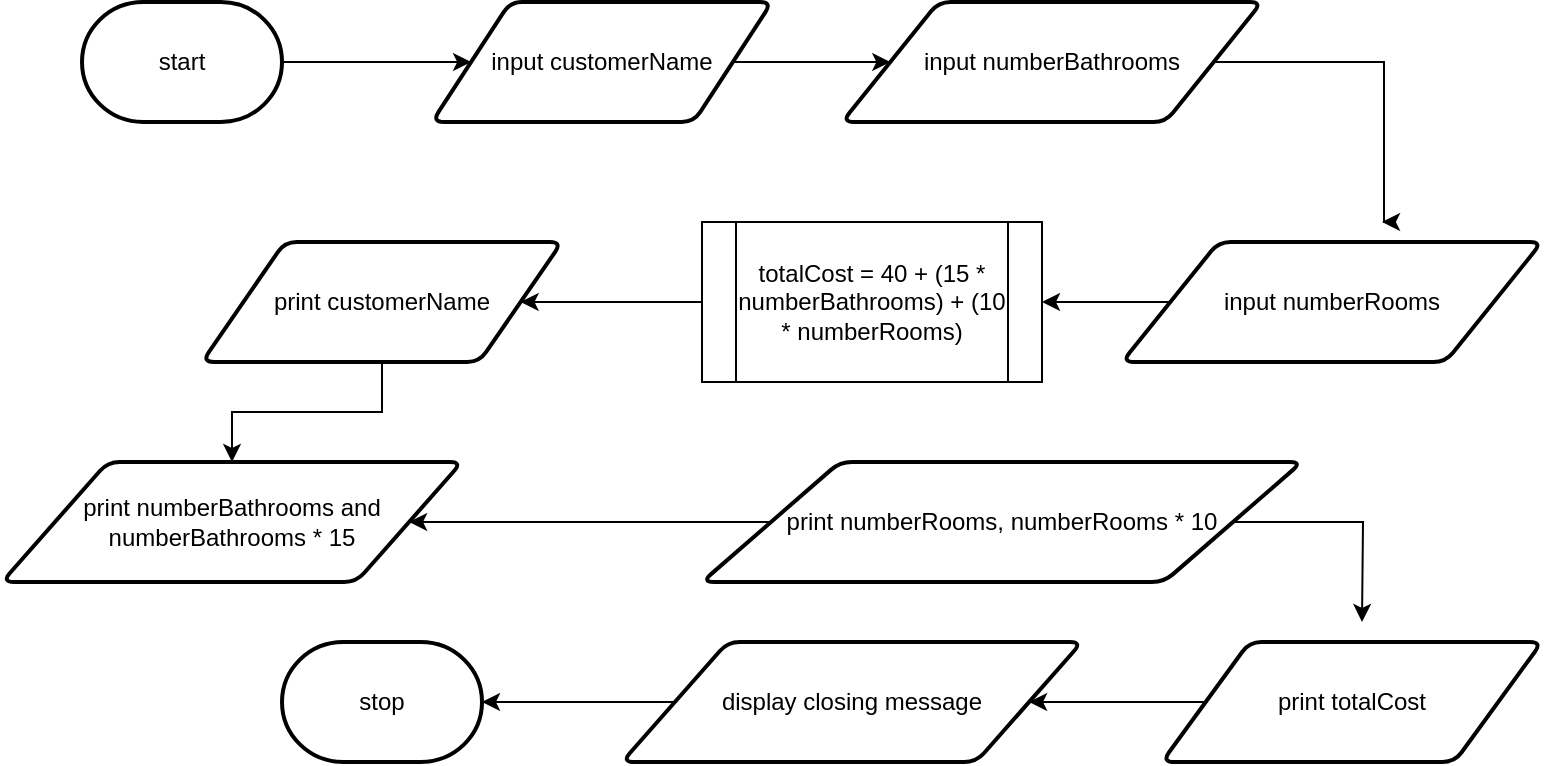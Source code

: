 <mxfile version="24.7.17">
  <diagram name="Page-1" id="12k5lCW-Lnp0YzWp2Blp">
    <mxGraphModel dx="1036" dy="606" grid="1" gridSize="10" guides="1" tooltips="1" connect="1" arrows="1" fold="1" page="1" pageScale="1" pageWidth="850" pageHeight="1100" math="0" shadow="0">
      <root>
        <mxCell id="0" />
        <mxCell id="1" parent="0" />
        <mxCell id="J1AzLOX-pyBzpqvooMcs-4" style="edgeStyle=orthogonalEdgeStyle;rounded=0;orthogonalLoop=1;jettySize=auto;html=1;entryX=0;entryY=0.5;entryDx=0;entryDy=0;" edge="1" parent="1" source="J1AzLOX-pyBzpqvooMcs-1" target="J1AzLOX-pyBzpqvooMcs-3">
          <mxGeometry relative="1" as="geometry" />
        </mxCell>
        <mxCell id="J1AzLOX-pyBzpqvooMcs-1" value="start" style="strokeWidth=2;html=1;shape=mxgraph.flowchart.terminator;whiteSpace=wrap;" vertex="1" parent="1">
          <mxGeometry x="80" y="60" width="100" height="60" as="geometry" />
        </mxCell>
        <mxCell id="J1AzLOX-pyBzpqvooMcs-7" style="edgeStyle=orthogonalEdgeStyle;rounded=0;orthogonalLoop=1;jettySize=auto;html=1;entryX=0;entryY=0.5;entryDx=0;entryDy=0;" edge="1" parent="1" source="J1AzLOX-pyBzpqvooMcs-3" target="J1AzLOX-pyBzpqvooMcs-6">
          <mxGeometry relative="1" as="geometry" />
        </mxCell>
        <mxCell id="J1AzLOX-pyBzpqvooMcs-3" value="input customerName" style="shape=parallelogram;html=1;strokeWidth=2;perimeter=parallelogramPerimeter;whiteSpace=wrap;rounded=1;arcSize=12;size=0.23;" vertex="1" parent="1">
          <mxGeometry x="255" y="60" width="170" height="60" as="geometry" />
        </mxCell>
        <mxCell id="J1AzLOX-pyBzpqvooMcs-9" style="edgeStyle=orthogonalEdgeStyle;rounded=0;orthogonalLoop=1;jettySize=auto;html=1;" edge="1" parent="1" source="J1AzLOX-pyBzpqvooMcs-6">
          <mxGeometry relative="1" as="geometry">
            <mxPoint x="730" y="170" as="targetPoint" />
            <Array as="points">
              <mxPoint x="731" y="90" />
            </Array>
          </mxGeometry>
        </mxCell>
        <mxCell id="J1AzLOX-pyBzpqvooMcs-6" value="input numberBathrooms" style="shape=parallelogram;html=1;strokeWidth=2;perimeter=parallelogramPerimeter;whiteSpace=wrap;rounded=1;arcSize=12;size=0.23;" vertex="1" parent="1">
          <mxGeometry x="460" y="60" width="210" height="60" as="geometry" />
        </mxCell>
        <mxCell id="J1AzLOX-pyBzpqvooMcs-11" style="edgeStyle=orthogonalEdgeStyle;rounded=0;orthogonalLoop=1;jettySize=auto;html=1;entryX=1;entryY=0.5;entryDx=0;entryDy=0;" edge="1" parent="1" source="J1AzLOX-pyBzpqvooMcs-8" target="J1AzLOX-pyBzpqvooMcs-10">
          <mxGeometry relative="1" as="geometry" />
        </mxCell>
        <mxCell id="J1AzLOX-pyBzpqvooMcs-8" value="input numberRooms" style="shape=parallelogram;html=1;strokeWidth=2;perimeter=parallelogramPerimeter;whiteSpace=wrap;rounded=1;arcSize=12;size=0.23;" vertex="1" parent="1">
          <mxGeometry x="600" y="180" width="210" height="60" as="geometry" />
        </mxCell>
        <mxCell id="J1AzLOX-pyBzpqvooMcs-13" style="edgeStyle=orthogonalEdgeStyle;rounded=0;orthogonalLoop=1;jettySize=auto;html=1;" edge="1" parent="1" source="J1AzLOX-pyBzpqvooMcs-10" target="J1AzLOX-pyBzpqvooMcs-12">
          <mxGeometry relative="1" as="geometry" />
        </mxCell>
        <mxCell id="J1AzLOX-pyBzpqvooMcs-10" value="totalCost = 40 + (15 * numberBathrooms) + (10 * numberRooms)" style="shape=process;whiteSpace=wrap;html=1;backgroundOutline=1;" vertex="1" parent="1">
          <mxGeometry x="390" y="170" width="170" height="80" as="geometry" />
        </mxCell>
        <mxCell id="J1AzLOX-pyBzpqvooMcs-17" style="edgeStyle=orthogonalEdgeStyle;rounded=0;orthogonalLoop=1;jettySize=auto;html=1;" edge="1" parent="1" source="J1AzLOX-pyBzpqvooMcs-12" target="J1AzLOX-pyBzpqvooMcs-14">
          <mxGeometry relative="1" as="geometry" />
        </mxCell>
        <mxCell id="J1AzLOX-pyBzpqvooMcs-12" value="print customerName" style="shape=parallelogram;html=1;strokeWidth=2;perimeter=parallelogramPerimeter;whiteSpace=wrap;rounded=1;arcSize=12;size=0.23;" vertex="1" parent="1">
          <mxGeometry x="140" y="180" width="180" height="60" as="geometry" />
        </mxCell>
        <mxCell id="J1AzLOX-pyBzpqvooMcs-14" value="print numberBathrooms and numberBathrooms * 15" style="shape=parallelogram;html=1;strokeWidth=2;perimeter=parallelogramPerimeter;whiteSpace=wrap;rounded=1;arcSize=12;size=0.23;" vertex="1" parent="1">
          <mxGeometry x="40" y="290" width="230" height="60" as="geometry" />
        </mxCell>
        <mxCell id="J1AzLOX-pyBzpqvooMcs-19" style="edgeStyle=orthogonalEdgeStyle;rounded=0;orthogonalLoop=1;jettySize=auto;html=1;entryX=1;entryY=0.5;entryDx=0;entryDy=0;" edge="1" parent="1" source="J1AzLOX-pyBzpqvooMcs-18" target="J1AzLOX-pyBzpqvooMcs-14">
          <mxGeometry relative="1" as="geometry" />
        </mxCell>
        <mxCell id="J1AzLOX-pyBzpqvooMcs-21" style="edgeStyle=orthogonalEdgeStyle;rounded=0;orthogonalLoop=1;jettySize=auto;html=1;" edge="1" parent="1" source="J1AzLOX-pyBzpqvooMcs-18">
          <mxGeometry relative="1" as="geometry">
            <mxPoint x="720" y="370" as="targetPoint" />
          </mxGeometry>
        </mxCell>
        <mxCell id="J1AzLOX-pyBzpqvooMcs-18" value="print numberRooms, numberRooms * 10" style="shape=parallelogram;html=1;strokeWidth=2;perimeter=parallelogramPerimeter;whiteSpace=wrap;rounded=1;arcSize=12;size=0.23;" vertex="1" parent="1">
          <mxGeometry x="390" y="290" width="300" height="60" as="geometry" />
        </mxCell>
        <mxCell id="J1AzLOX-pyBzpqvooMcs-24" style="edgeStyle=orthogonalEdgeStyle;rounded=0;orthogonalLoop=1;jettySize=auto;html=1;entryX=1;entryY=0.5;entryDx=0;entryDy=0;" edge="1" parent="1" source="J1AzLOX-pyBzpqvooMcs-20" target="J1AzLOX-pyBzpqvooMcs-23">
          <mxGeometry relative="1" as="geometry" />
        </mxCell>
        <mxCell id="J1AzLOX-pyBzpqvooMcs-20" value="print totalCost" style="shape=parallelogram;html=1;strokeWidth=2;perimeter=parallelogramPerimeter;whiteSpace=wrap;rounded=1;arcSize=12;size=0.23;" vertex="1" parent="1">
          <mxGeometry x="620" y="380" width="190" height="60" as="geometry" />
        </mxCell>
        <mxCell id="J1AzLOX-pyBzpqvooMcs-23" value="display closing message" style="shape=parallelogram;html=1;strokeWidth=2;perimeter=parallelogramPerimeter;whiteSpace=wrap;rounded=1;arcSize=12;size=0.23;" vertex="1" parent="1">
          <mxGeometry x="350" y="380" width="230" height="60" as="geometry" />
        </mxCell>
        <mxCell id="J1AzLOX-pyBzpqvooMcs-25" value="stop" style="strokeWidth=2;html=1;shape=mxgraph.flowchart.terminator;whiteSpace=wrap;" vertex="1" parent="1">
          <mxGeometry x="180" y="380" width="100" height="60" as="geometry" />
        </mxCell>
        <mxCell id="J1AzLOX-pyBzpqvooMcs-26" style="edgeStyle=orthogonalEdgeStyle;rounded=0;orthogonalLoop=1;jettySize=auto;html=1;entryX=1;entryY=0.5;entryDx=0;entryDy=0;entryPerimeter=0;" edge="1" parent="1" source="J1AzLOX-pyBzpqvooMcs-23" target="J1AzLOX-pyBzpqvooMcs-25">
          <mxGeometry relative="1" as="geometry" />
        </mxCell>
      </root>
    </mxGraphModel>
  </diagram>
</mxfile>
